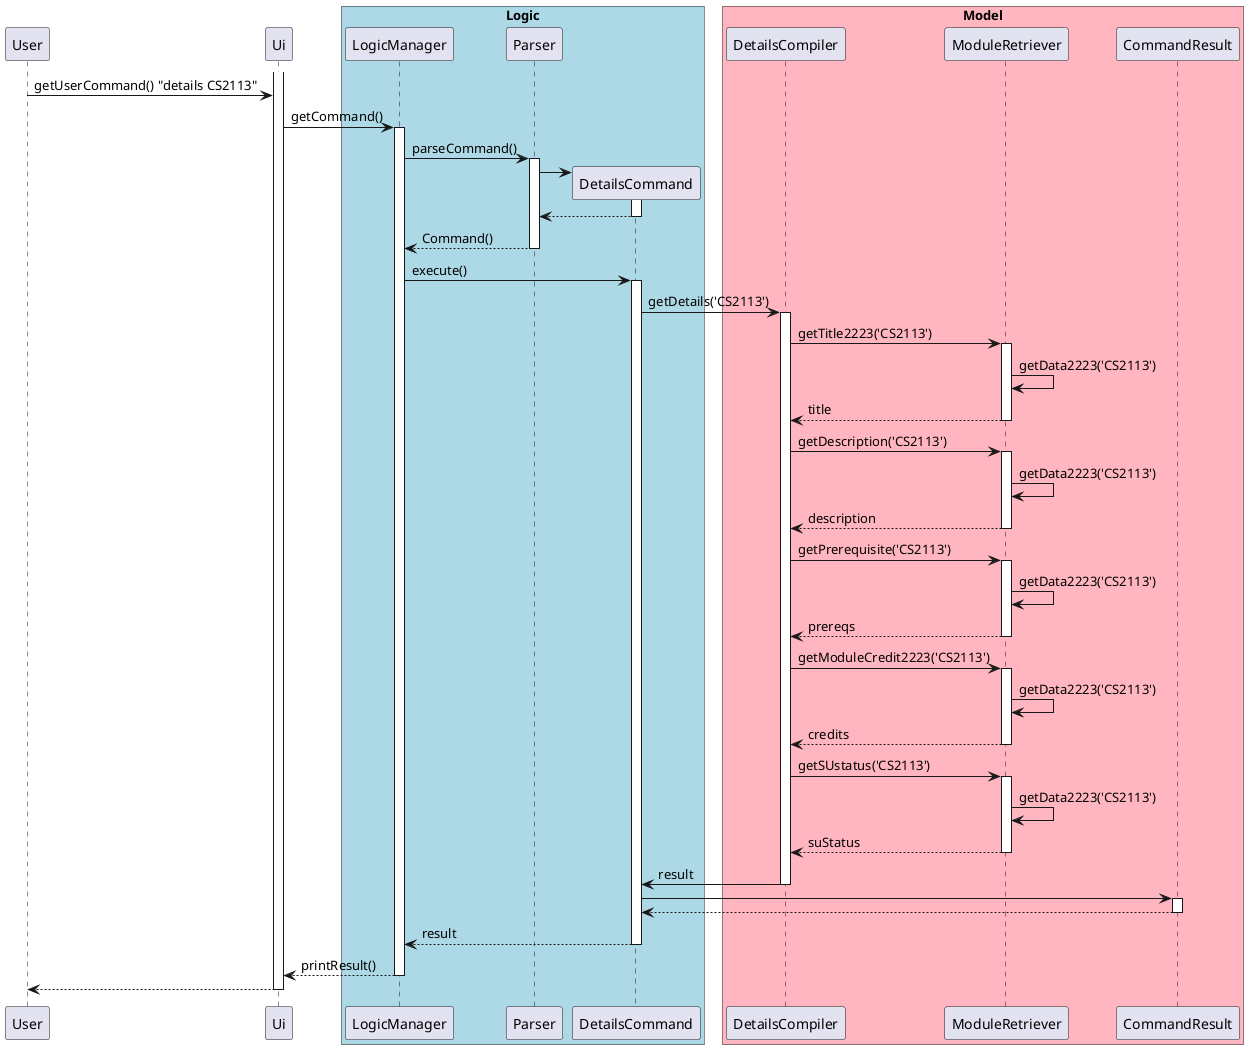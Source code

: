 @startuml
participant User

activate Ui
User -> Ui: getUserCommand() "details CS2113"
box "Logic" #LightBlue
Ui -> LogicManager: getCommand()
activate LogicManager

LogicManager -> Parser: parseCommand()
activate Parser

create DetailsCommand
Parser -> DetailsCommand
activate DetailsCommand

DetailsCommand --> Parser:
deactivate DetailsCommand

Parser --> LogicManager: Command()
deactivate Parser


LogicManager -> DetailsCommand: execute()
activate DetailsCommand

end box


box "Model" #LightPink

DetailsCommand -> DetailsCompiler: getDetails('CS2113')
activate DetailsCompiler

DetailsCompiler -> ModuleRetriever: getTitle2223('CS2113')
activate ModuleRetriever
ModuleRetriever -> ModuleRetriever: getData2223('CS2113')
ModuleRetriever --> DetailsCompiler: title
deactivate ModuleRetriever

DetailsCompiler -> ModuleRetriever: getDescription('CS2113')
activate ModuleRetriever
ModuleRetriever -> ModuleRetriever: getData2223('CS2113')
ModuleRetriever --> DetailsCompiler: description
deactivate ModuleRetriever


DetailsCompiler -> ModuleRetriever: getPrerequisite('CS2113')
activate ModuleRetriever
ModuleRetriever -> ModuleRetriever: getData2223('CS2113')
ModuleRetriever --> DetailsCompiler: prereqs
deactivate ModuleRetriever


DetailsCompiler -> ModuleRetriever: getModuleCredit2223('CS2113')
activate ModuleRetriever
ModuleRetriever -> ModuleRetriever: getData2223('CS2113')
ModuleRetriever --> DetailsCompiler: credits
deactivate ModuleRetriever

DetailsCompiler -> ModuleRetriever: getSUstatus('CS2113')
activate ModuleRetriever
ModuleRetriever -> ModuleRetriever: getData2223('CS2113')
ModuleRetriever --> DetailsCompiler: suStatus
deactivate ModuleRetriever

DetailsCompiler -> DetailsCommand: result
deactivate DetailsCompiler

DetailsCommand -> CommandResult
activate CommandResult
CommandResult --> DetailsCommand
deactivate CommandResult

DetailsCommand --> LogicManager: result
deactivate DetailsCommand

LogicManager --> Ui: printResult()
deactivate LogicManager

Ui --> User
deactivate Ui

@enduml